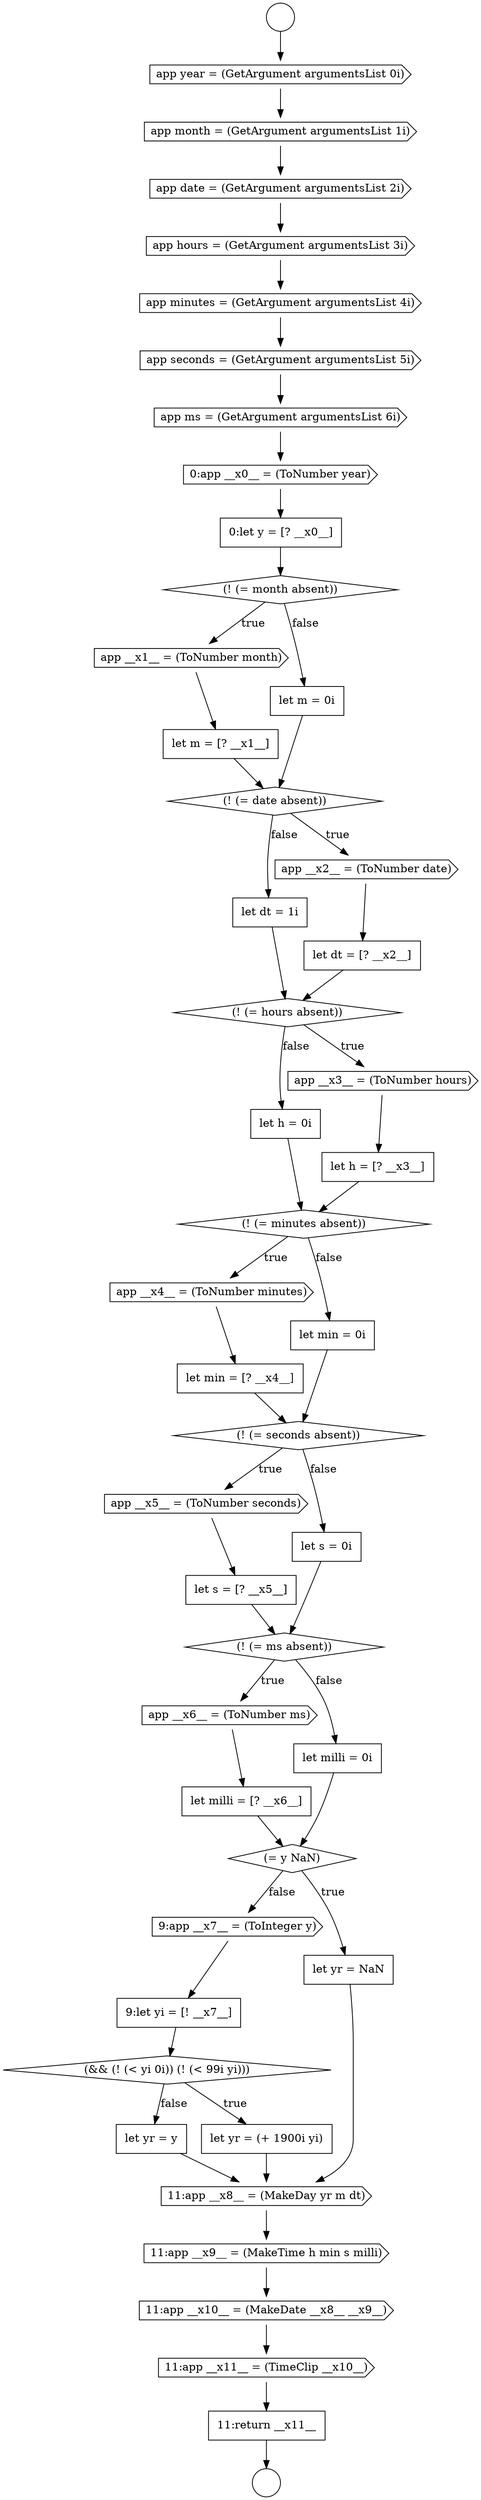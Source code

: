 digraph {
  node12303 [shape=cds, label=<<font color="black">11:app __x11__ = (TimeClip __x10__)</font>> color="black" fillcolor="white" style=filled]
  node12286 [shape=cds, label=<<font color="black">app __x5__ = (ToNumber seconds)</font>> color="black" fillcolor="white" style=filled]
  node12260 [shape=cds, label=<<font color="black">app year = (GetArgument argumentsList 0i)</font>> color="black" fillcolor="white" style=filled]
  node12264 [shape=cds, label=<<font color="black">app minutes = (GetArgument argumentsList 4i)</font>> color="black" fillcolor="white" style=filled]
  node12270 [shape=cds, label=<<font color="black">app __x1__ = (ToNumber month)</font>> color="black" fillcolor="white" style=filled]
  node12282 [shape=cds, label=<<font color="black">app __x4__ = (ToNumber minutes)</font>> color="black" fillcolor="white" style=filled]
  node12262 [shape=cds, label=<<font color="black">app date = (GetArgument argumentsList 2i)</font>> color="black" fillcolor="white" style=filled]
  node12299 [shape=none, margin=0, label=<<font color="black">
    <table border="0" cellborder="1" cellspacing="0" cellpadding="10">
      <tr><td align="left">let yr = y</td></tr>
    </table>
  </font>> color="black" fillcolor="white" style=filled]
  node12261 [shape=cds, label=<<font color="black">app month = (GetArgument argumentsList 1i)</font>> color="black" fillcolor="white" style=filled]
  node12291 [shape=none, margin=0, label=<<font color="black">
    <table border="0" cellborder="1" cellspacing="0" cellpadding="10">
      <tr><td align="left">let milli = [? __x6__]</td></tr>
    </table>
  </font>> color="black" fillcolor="white" style=filled]
  node12269 [shape=diamond, label=<<font color="black">(! (= month absent))</font>> color="black" fillcolor="white" style=filled]
  node12281 [shape=diamond, label=<<font color="black">(! (= minutes absent))</font>> color="black" fillcolor="white" style=filled]
  node12296 [shape=none, margin=0, label=<<font color="black">
    <table border="0" cellborder="1" cellspacing="0" cellpadding="10">
      <tr><td align="left">9:let yi = [! __x7__]</td></tr>
    </table>
  </font>> color="black" fillcolor="white" style=filled]
  node12276 [shape=none, margin=0, label=<<font color="black">
    <table border="0" cellborder="1" cellspacing="0" cellpadding="10">
      <tr><td align="left">let dt = 1i</td></tr>
    </table>
  </font>> color="black" fillcolor="white" style=filled]
  node12275 [shape=none, margin=0, label=<<font color="black">
    <table border="0" cellborder="1" cellspacing="0" cellpadding="10">
      <tr><td align="left">let dt = [? __x2__]</td></tr>
    </table>
  </font>> color="black" fillcolor="white" style=filled]
  node12300 [shape=cds, label=<<font color="black">11:app __x8__ = (MakeDay yr m dt)</font>> color="black" fillcolor="white" style=filled]
  node12279 [shape=none, margin=0, label=<<font color="black">
    <table border="0" cellborder="1" cellspacing="0" cellpadding="10">
      <tr><td align="left">let h = [? __x3__]</td></tr>
    </table>
  </font>> color="black" fillcolor="white" style=filled]
  node12304 [shape=none, margin=0, label=<<font color="black">
    <table border="0" cellborder="1" cellspacing="0" cellpadding="10">
      <tr><td align="left">11:return __x11__</td></tr>
    </table>
  </font>> color="black" fillcolor="white" style=filled]
  node12295 [shape=cds, label=<<font color="black">9:app __x7__ = (ToInteger y)</font>> color="black" fillcolor="white" style=filled]
  node12265 [shape=cds, label=<<font color="black">app seconds = (GetArgument argumentsList 5i)</font>> color="black" fillcolor="white" style=filled]
  node12290 [shape=cds, label=<<font color="black">app __x6__ = (ToNumber ms)</font>> color="black" fillcolor="white" style=filled]
  node12287 [shape=none, margin=0, label=<<font color="black">
    <table border="0" cellborder="1" cellspacing="0" cellpadding="10">
      <tr><td align="left">let s = [? __x5__]</td></tr>
    </table>
  </font>> color="black" fillcolor="white" style=filled]
  node12301 [shape=cds, label=<<font color="black">11:app __x9__ = (MakeTime h min s milli)</font>> color="black" fillcolor="white" style=filled]
  node12259 [shape=circle label=" " color="black" fillcolor="white" style=filled]
  node12280 [shape=none, margin=0, label=<<font color="black">
    <table border="0" cellborder="1" cellspacing="0" cellpadding="10">
      <tr><td align="left">let h = 0i</td></tr>
    </table>
  </font>> color="black" fillcolor="white" style=filled]
  node12278 [shape=cds, label=<<font color="black">app __x3__ = (ToNumber hours)</font>> color="black" fillcolor="white" style=filled]
  node12297 [shape=diamond, label=<<font color="black">(&amp;&amp; (! (&lt; yi 0i)) (! (&lt; 99i yi)))</font>> color="black" fillcolor="white" style=filled]
  node12263 [shape=cds, label=<<font color="black">app hours = (GetArgument argumentsList 3i)</font>> color="black" fillcolor="white" style=filled]
  node12284 [shape=none, margin=0, label=<<font color="black">
    <table border="0" cellborder="1" cellspacing="0" cellpadding="10">
      <tr><td align="left">let min = 0i</td></tr>
    </table>
  </font>> color="black" fillcolor="white" style=filled]
  node12274 [shape=cds, label=<<font color="black">app __x2__ = (ToNumber date)</font>> color="black" fillcolor="white" style=filled]
  node12288 [shape=none, margin=0, label=<<font color="black">
    <table border="0" cellborder="1" cellspacing="0" cellpadding="10">
      <tr><td align="left">let s = 0i</td></tr>
    </table>
  </font>> color="black" fillcolor="white" style=filled]
  node12294 [shape=none, margin=0, label=<<font color="black">
    <table border="0" cellborder="1" cellspacing="0" cellpadding="10">
      <tr><td align="left">let yr = NaN</td></tr>
    </table>
  </font>> color="black" fillcolor="white" style=filled]
  node12283 [shape=none, margin=0, label=<<font color="black">
    <table border="0" cellborder="1" cellspacing="0" cellpadding="10">
      <tr><td align="left">let min = [? __x4__]</td></tr>
    </table>
  </font>> color="black" fillcolor="white" style=filled]
  node12266 [shape=cds, label=<<font color="black">app ms = (GetArgument argumentsList 6i)</font>> color="black" fillcolor="white" style=filled]
  node12289 [shape=diamond, label=<<font color="black">(! (= ms absent))</font>> color="black" fillcolor="white" style=filled]
  node12271 [shape=none, margin=0, label=<<font color="black">
    <table border="0" cellborder="1" cellspacing="0" cellpadding="10">
      <tr><td align="left">let m = [? __x1__]</td></tr>
    </table>
  </font>> color="black" fillcolor="white" style=filled]
  node12277 [shape=diamond, label=<<font color="black">(! (= hours absent))</font>> color="black" fillcolor="white" style=filled]
  node12302 [shape=cds, label=<<font color="black">11:app __x10__ = (MakeDate __x8__ __x9__)</font>> color="black" fillcolor="white" style=filled]
  node12258 [shape=circle label=" " color="black" fillcolor="white" style=filled]
  node12268 [shape=none, margin=0, label=<<font color="black">
    <table border="0" cellborder="1" cellspacing="0" cellpadding="10">
      <tr><td align="left">0:let y = [? __x0__]</td></tr>
    </table>
  </font>> color="black" fillcolor="white" style=filled]
  node12273 [shape=diamond, label=<<font color="black">(! (= date absent))</font>> color="black" fillcolor="white" style=filled]
  node12298 [shape=none, margin=0, label=<<font color="black">
    <table border="0" cellborder="1" cellspacing="0" cellpadding="10">
      <tr><td align="left">let yr = (+ 1900i yi)</td></tr>
    </table>
  </font>> color="black" fillcolor="white" style=filled]
  node12293 [shape=diamond, label=<<font color="black">(= y NaN)</font>> color="black" fillcolor="white" style=filled]
  node12267 [shape=cds, label=<<font color="black">0:app __x0__ = (ToNumber year)</font>> color="black" fillcolor="white" style=filled]
  node12292 [shape=none, margin=0, label=<<font color="black">
    <table border="0" cellborder="1" cellspacing="0" cellpadding="10">
      <tr><td align="left">let milli = 0i</td></tr>
    </table>
  </font>> color="black" fillcolor="white" style=filled]
  node12285 [shape=diamond, label=<<font color="black">(! (= seconds absent))</font>> color="black" fillcolor="white" style=filled]
  node12272 [shape=none, margin=0, label=<<font color="black">
    <table border="0" cellborder="1" cellspacing="0" cellpadding="10">
      <tr><td align="left">let m = 0i</td></tr>
    </table>
  </font>> color="black" fillcolor="white" style=filled]
  node12269 -> node12270 [label=<<font color="black">true</font>> color="black"]
  node12269 -> node12272 [label=<<font color="black">false</font>> color="black"]
  node12274 -> node12275 [ color="black"]
  node12272 -> node12273 [ color="black"]
  node12278 -> node12279 [ color="black"]
  node12267 -> node12268 [ color="black"]
  node12275 -> node12277 [ color="black"]
  node12287 -> node12289 [ color="black"]
  node12302 -> node12303 [ color="black"]
  node12297 -> node12298 [label=<<font color="black">true</font>> color="black"]
  node12297 -> node12299 [label=<<font color="black">false</font>> color="black"]
  node12261 -> node12262 [ color="black"]
  node12304 -> node12259 [ color="black"]
  node12283 -> node12285 [ color="black"]
  node12291 -> node12293 [ color="black"]
  node12293 -> node12294 [label=<<font color="black">true</font>> color="black"]
  node12293 -> node12295 [label=<<font color="black">false</font>> color="black"]
  node12279 -> node12281 [ color="black"]
  node12273 -> node12274 [label=<<font color="black">true</font>> color="black"]
  node12273 -> node12276 [label=<<font color="black">false</font>> color="black"]
  node12262 -> node12263 [ color="black"]
  node12271 -> node12273 [ color="black"]
  node12301 -> node12302 [ color="black"]
  node12264 -> node12265 [ color="black"]
  node12288 -> node12289 [ color="black"]
  node12303 -> node12304 [ color="black"]
  node12266 -> node12267 [ color="black"]
  node12294 -> node12300 [ color="black"]
  node12299 -> node12300 [ color="black"]
  node12290 -> node12291 [ color="black"]
  node12284 -> node12285 [ color="black"]
  node12277 -> node12278 [label=<<font color="black">true</font>> color="black"]
  node12277 -> node12280 [label=<<font color="black">false</font>> color="black"]
  node12298 -> node12300 [ color="black"]
  node12295 -> node12296 [ color="black"]
  node12263 -> node12264 [ color="black"]
  node12292 -> node12293 [ color="black"]
  node12286 -> node12287 [ color="black"]
  node12282 -> node12283 [ color="black"]
  node12268 -> node12269 [ color="black"]
  node12300 -> node12301 [ color="black"]
  node12276 -> node12277 [ color="black"]
  node12265 -> node12266 [ color="black"]
  node12296 -> node12297 [ color="black"]
  node12270 -> node12271 [ color="black"]
  node12258 -> node12260 [ color="black"]
  node12289 -> node12290 [label=<<font color="black">true</font>> color="black"]
  node12289 -> node12292 [label=<<font color="black">false</font>> color="black"]
  node12281 -> node12282 [label=<<font color="black">true</font>> color="black"]
  node12281 -> node12284 [label=<<font color="black">false</font>> color="black"]
  node12280 -> node12281 [ color="black"]
  node12285 -> node12286 [label=<<font color="black">true</font>> color="black"]
  node12285 -> node12288 [label=<<font color="black">false</font>> color="black"]
  node12260 -> node12261 [ color="black"]
}
